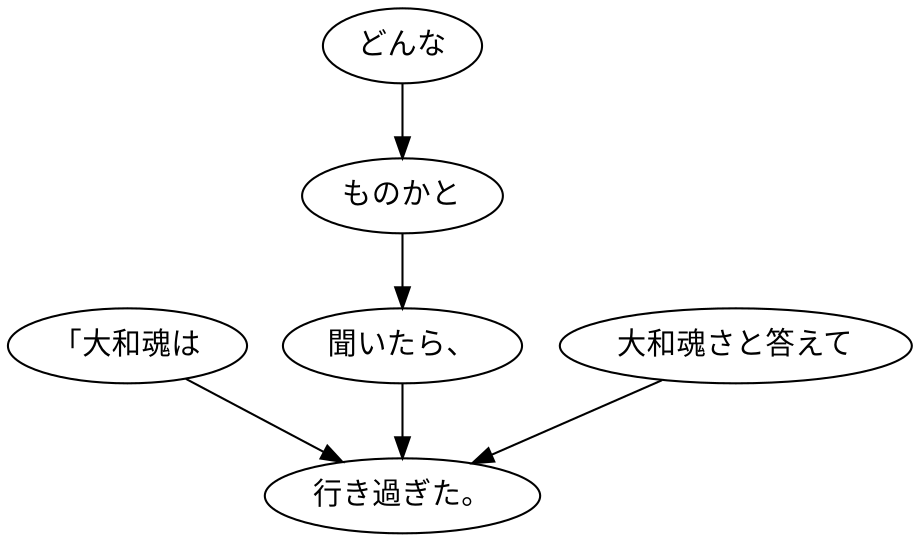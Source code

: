 digraph graph3863 {
	node0 [label="「大和魂は"];
	node1 [label="どんな"];
	node2 [label="ものかと"];
	node3 [label="聞いたら、"];
	node4 [label="大和魂さと答えて"];
	node5 [label="行き過ぎた。"];
	node0 -> node5;
	node1 -> node2;
	node2 -> node3;
	node3 -> node5;
	node4 -> node5;
}
